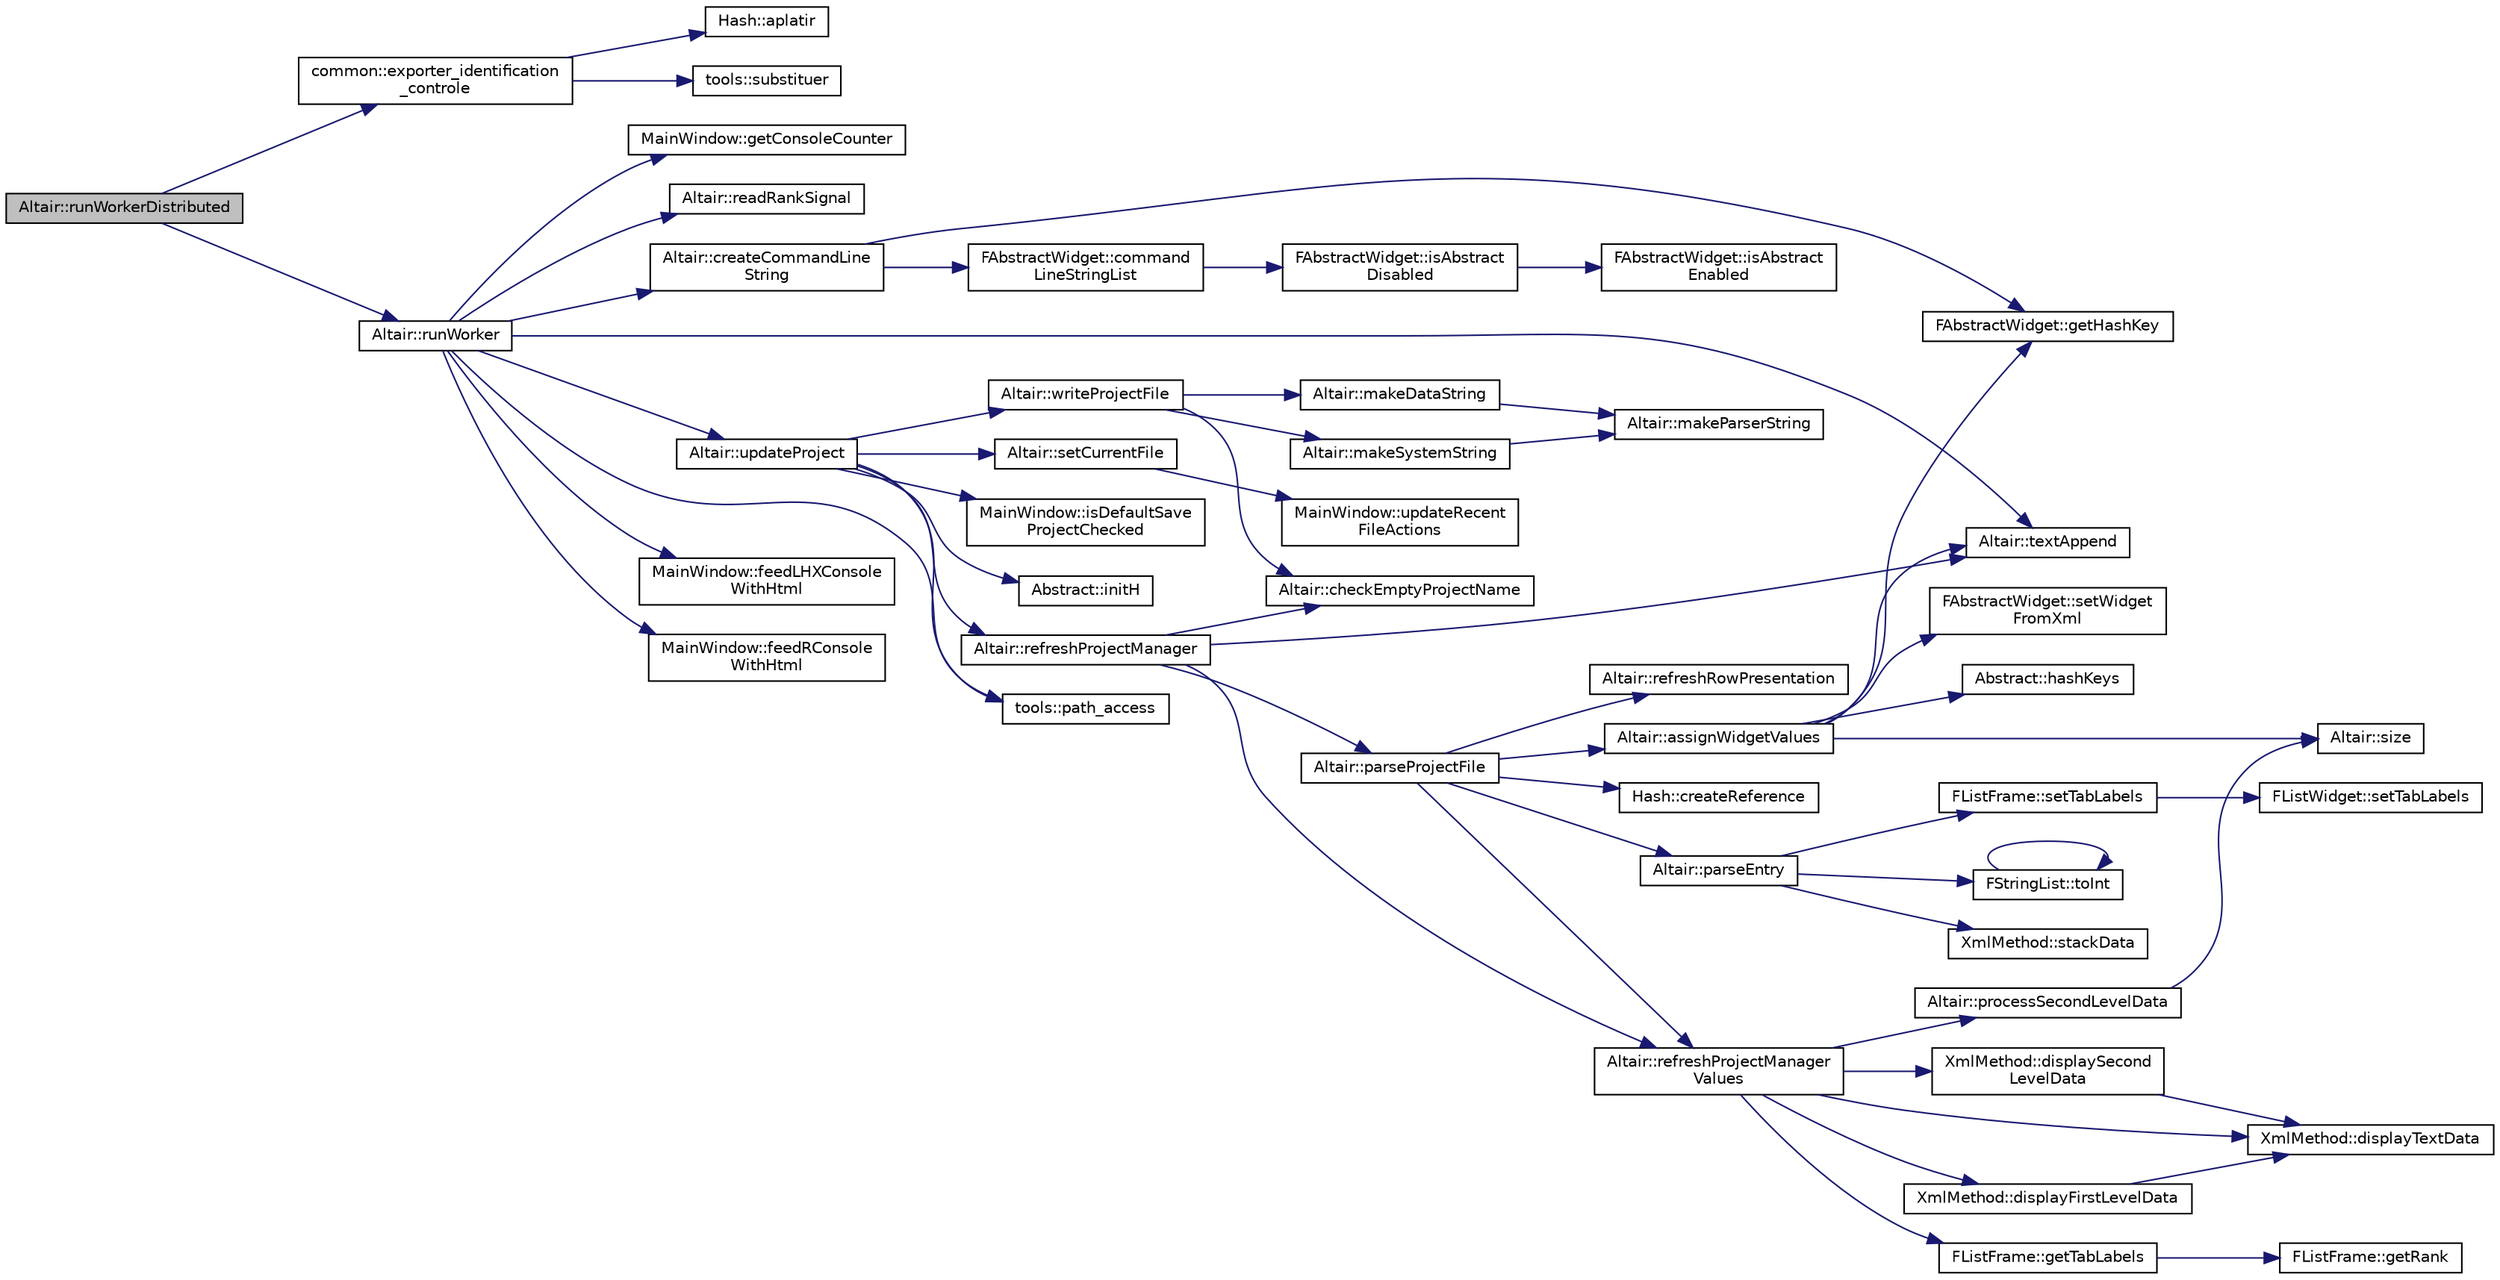 digraph "Altair::runWorkerDistributed"
{
 // INTERACTIVE_SVG=YES
  edge [fontname="Helvetica",fontsize="10",labelfontname="Helvetica",labelfontsize="10"];
  node [fontname="Helvetica",fontsize="10",shape=record];
  rankdir="LR";
  Node949 [label="Altair::runWorkerDistributed",height=0.2,width=0.4,color="black", fillcolor="grey75", style="filled", fontcolor="black"];
  Node949 -> Node950 [color="midnightblue",fontsize="10",style="solid",fontname="Helvetica"];
  Node950 [label="common::exporter_identification\l_controle",height=0.2,width=0.4,color="black", fillcolor="white", style="filled",URL="$classcommon.html#a3149ba29e04e6e5f7f85a2894434bf9e",tooltip="Exporter les caractéristiques du contrôle dans le rapport : Siret, Budget, Employeur, Etablissement. "];
  Node950 -> Node951 [color="midnightblue",fontsize="10",style="solid",fontname="Helvetica"];
  Node951 [label="Hash::aplatir",height=0.2,width=0.4,color="black", fillcolor="white", style="filled",URL="$class_hash.html#a9c6832c663082e153e74bf3fb0c5720a"];
  Node950 -> Node952 [color="midnightblue",fontsize="10",style="solid",fontname="Helvetica"];
  Node952 [label="tools::substituer",height=0.2,width=0.4,color="black", fillcolor="white", style="filled",URL="$classtools.html#a7cba03deaa6e1311c2d0e5fb9fdcfa5c",tooltip="Remplace des chaînes de caractères, lorsqu&#39;elles correspondent à une expression rationnelle, dans une chaîne de caractères donnée par une chaîne de caractères donnée. "];
  Node949 -> Node953 [color="midnightblue",fontsize="10",style="solid",fontname="Helvetica"];
  Node953 [label="Altair::runWorker",height=0.2,width=0.4,color="black", fillcolor="white", style="filled",URL="$class_altair.html#a08b5e402c9a694af09110afe33219080",tooltip="Construction de la ligne de commande pour des bases de paye dans un répertoire donné ..."];
  Node953 -> Node954 [color="midnightblue",fontsize="10",style="solid",fontname="Helvetica"];
  Node954 [label="Altair::createCommandLine\lString",height=0.2,width=0.4,color="black", fillcolor="white", style="filled",URL="$class_altair.html#a40c0d298ef581a802c2b063df08a17a0",tooltip="Génère la ligne de commande à partir des chemins des fichiers de paye. "];
  Node954 -> Node955 [color="midnightblue",fontsize="10",style="solid",fontname="Helvetica"];
  Node955 [label="FAbstractWidget::command\lLineStringList",height=0.2,width=0.4,color="black", fillcolor="white", style="filled",URL="$class_f_abstract_widget.html#a5c45eef47bfac1603a3cce654c96c66b"];
  Node955 -> Node956 [color="midnightblue",fontsize="10",style="solid",fontname="Helvetica"];
  Node956 [label="FAbstractWidget::isAbstract\lDisabled",height=0.2,width=0.4,color="black", fillcolor="white", style="filled",URL="$class_f_abstract_widget.html#a6e974137b3ddc4347eef32a468fd2f9b"];
  Node956 -> Node957 [color="midnightblue",fontsize="10",style="solid",fontname="Helvetica"];
  Node957 [label="FAbstractWidget::isAbstract\lEnabled",height=0.2,width=0.4,color="black", fillcolor="white", style="filled",URL="$class_f_abstract_widget.html#a6bec2d63718d591bf304509947161432"];
  Node954 -> Node958 [color="midnightblue",fontsize="10",style="solid",fontname="Helvetica"];
  Node958 [label="FAbstractWidget::getHashKey",height=0.2,width=0.4,color="black", fillcolor="white", style="filled",URL="$class_f_abstract_widget.html#ae6ba84e8ed8a54dc8121245f35f568fe",tooltip="Retourne la clé de hashage de Hash::wrapper correspondant au composant. "];
  Node953 -> Node959 [color="midnightblue",fontsize="10",style="solid",fontname="Helvetica"];
  Node959 [label="MainWindow::feedLHXConsole\lWithHtml",height=0.2,width=0.4,color="black", fillcolor="white", style="filled",URL="$class_main_window.html#a7ca647c33971b09cd6ef4af33937369e",tooltip="Envoie du texte formaté HTML dans l&#39;onglet Console. "];
  Node953 -> Node960 [color="midnightblue",fontsize="10",style="solid",fontname="Helvetica"];
  Node960 [label="MainWindow::feedRConsole\lWithHtml",height=0.2,width=0.4,color="black", fillcolor="white", style="filled",URL="$class_main_window.html#ad5413bb37042daa28f5fd7d72b4b616c",tooltip="Envoie du texte formaté HTML dans l&#39;onglet Console. "];
  Node953 -> Node961 [color="midnightblue",fontsize="10",style="solid",fontname="Helvetica"];
  Node961 [label="MainWindow::getConsoleCounter",height=0.2,width=0.4,color="black", fillcolor="white", style="filled",URL="$class_main_window.html#a29b1b37488fb3e9d9d716d33e26acb55",tooltip="Limite (si l&#39;option du dialogue de configuration est cochée) le volume de texte en sortie de l&#39;onglet..."];
  Node953 -> Node962 [color="midnightblue",fontsize="10",style="solid",fontname="Helvetica"];
  Node962 [label="tools::path_access",height=0.2,width=0.4,color="black", fillcolor="white", style="filled",URL="$classtools.html#a89d2cd8ffcaed8423439c16d1ee59ab0",tooltip="Renvoie le chemin d&#39;un fichier ou d&#39;un répertoire du répertoire racine de la distribution (adjacent a..."];
  Node953 -> Node963 [color="midnightblue",fontsize="10",style="solid",fontname="Helvetica"];
  Node963 [label="Altair::readRankSignal",height=0.2,width=0.4,color="black", fillcolor="white", style="filled",URL="$class_altair.html#a19ef4b530e210642e2e71c94a2b14bef",tooltip="Lit le fichier rankFile pour l&#39;index de la barre progression, le lit dans   fileRank   et ajuste la b..."];
  Node953 -> Node964 [color="midnightblue",fontsize="10",style="solid",fontname="Helvetica"];
  Node964 [label="Altair::textAppend",height=0.2,width=0.4,color="black", fillcolor="white", style="filled",URL="$class_altair.html#a4995cdc9462838289b5b1df75edba552",tooltip="Ajouter du texte à l&#39;onglet des messages. "];
  Node953 -> Node965 [color="midnightblue",fontsize="10",style="solid",fontname="Helvetica"];
  Node965 [label="Altair::updateProject",height=0.2,width=0.4,color="black", fillcolor="white", style="filled",URL="$class_altair.html#a2eb0a89c3223b2df1c01d2b3b7d1c0eb",tooltip="Rafraichir le projet .alt après avoir actualisé l&#39;interface. "];
  Node965 -> Node966 [color="midnightblue",fontsize="10",style="solid",fontname="Helvetica"];
  Node966 [label="Altair::setCurrentFile",height=0.2,width=0.4,color="black", fillcolor="white", style="filled",URL="$class_altair.html#ad0436bfddbdcdd19cc80154e02b4323c",tooltip="Assigner le fichier courant. "];
  Node966 -> Node967 [color="midnightblue",fontsize="10",style="solid",fontname="Helvetica"];
  Node967 [label="MainWindow::updateRecent\lFileActions",height=0.2,width=0.4,color="black", fillcolor="white", style="filled",URL="$class_main_window.html#affa76730fa370a3466b62a4caee721e3",tooltip="Actualise la liste des fichiers de projet .alt récents dans le menu Fichier. "];
  Node965 -> Node968 [color="midnightblue",fontsize="10",style="solid",fontname="Helvetica"];
  Node968 [label="MainWindow::isDefaultSave\lProjectChecked",height=0.2,width=0.4,color="black", fillcolor="white", style="filled",URL="$class_main_window.html#ab58113ae4ed9a73ec3e3e5f83c98dfcc",tooltip="Vérifie si par défaut le projet .alt doit être enregistré à chaque modification de l&#39;état de l&#39;interf..."];
  Node965 -> Node969 [color="midnightblue",fontsize="10",style="solid",fontname="Helvetica"];
  Node969 [label="Altair::writeProjectFile",height=0.2,width=0.4,color="black", fillcolor="white", style="filled",URL="$class_altair.html#a43120f9909d0284074119529a03df85b",tooltip="Ecrit le projet XML d&#39;extension .alt contenant les références des donnéees de paye. "];
  Node969 -> Node970 [color="midnightblue",fontsize="10",style="solid",fontname="Helvetica"];
  Node970 [label="Altair::checkEmptyProjectName",height=0.2,width=0.4,color="black", fillcolor="white", style="filled",URL="$class_altair.html#a9df2266cd3e2a9905e74bb41c1f9415d",tooltip="Remplace un nom de projet vide par un nom par défaut. "];
  Node969 -> Node971 [color="midnightblue",fontsize="10",style="solid",fontname="Helvetica"];
  Node971 [label="Altair::makeDataString",height=0.2,width=0.4,color="black", fillcolor="white", style="filled",URL="$class_altair.html#a2f8d129da914d8b9ab3cdaf195f92bd1",tooltip="Lance Altair::makeParserString sur le premier item courant de abstractWidgetList (celui des données d..."];
  Node971 -> Node972 [color="midnightblue",fontsize="10",style="solid",fontname="Helvetica"];
  Node972 [label="Altair::makeParserString",height=0.2,width=0.4,color="black", fillcolor="white", style="filled",URL="$class_altair.html#af73cbf33a9e3ff76896a8099b4b154fe",tooltip="Crée la chaîne QString permettant d&#39;écrire un projet XML d&#39;extension .alt Parcourt l&#39;ensemble de la l..."];
  Node969 -> Node973 [color="midnightblue",fontsize="10",style="solid",fontname="Helvetica"];
  Node973 [label="Altair::makeSystemString",height=0.2,width=0.4,color="black", fillcolor="white", style="filled",URL="$class_altair.html#adb7f94af778c4b6874abab74c8ef4016",tooltip="Lance Altair::makeParserString sur l&#39;ensemble de la liste des FWidgets sauf le premier (tous les widg..."];
  Node973 -> Node972 [color="midnightblue",fontsize="10",style="solid",fontname="Helvetica"];
  Node965 -> Node974 [color="midnightblue",fontsize="10",style="solid",fontname="Helvetica"];
  Node974 [label="Abstract::initH",height=0.2,width=0.4,color="black", fillcolor="white", style="filled",URL="$struct_abstract.html#af7b700041c9d75de3f642f15ece3e6ae",tooltip="Réinitialiser toutes les valeurs du de la table de hachage Hash::wrapper. "];
  Node965 -> Node962 [color="midnightblue",fontsize="10",style="solid",fontname="Helvetica"];
  Node965 -> Node975 [color="midnightblue",fontsize="10",style="solid",fontname="Helvetica"];
  Node975 [label="Altair::refreshProjectManager",height=0.2,width=0.4,color="black", fillcolor="white", style="filled",URL="$class_altair.html#ac9d7d8e7cebf70212818f1a8ba7d7d78",tooltip="Rafraîchit le gestionnaire de projet à la droite de l&#39;interface. Fonction globale par défaut..."];
  Node975 -> Node970 [color="midnightblue",fontsize="10",style="solid",fontname="Helvetica"];
  Node975 -> Node976 [color="midnightblue",fontsize="10",style="solid",fontname="Helvetica"];
  Node976 [label="Altair::parseProjectFile",height=0.2,width=0.4,color="black", fillcolor="white", style="filled",URL="$class_altair.html#a41b6c8a35ed8ba14c7c0ce2e6994655f",tooltip="Décode le projet représenté par un pointeur vers QFile ou similaire. "];
  Node976 -> Node977 [color="midnightblue",fontsize="10",style="solid",fontname="Helvetica"];
  Node977 [label="Altair::assignWidgetValues",height=0.2,width=0.4,color="black", fillcolor="white", style="filled",URL="$class_altair.html#a8b7b1fa3e0b567dc1d4721bf88087a68",tooltip="Parcourt l&#39;ensemble des widgets fonctionnels Abstract::abstractWidgetList et actualise leur statut in..."];
  Node977 -> Node958 [color="midnightblue",fontsize="10",style="solid",fontname="Helvetica"];
  Node977 -> Node978 [color="midnightblue",fontsize="10",style="solid",fontname="Helvetica"];
  Node978 [label="Abstract::hashKeys",height=0.2,width=0.4,color="black", fillcolor="white", style="filled",URL="$struct_abstract.html#a634c4a8152edbeb8d96d2ca8f30e1025",tooltip="Récupère toutes les clés de hachage (de Hash::wrapper) des FWidgets qui sont dans le vecteur FAbstrac..."];
  Node977 -> Node979 [color="midnightblue",fontsize="10",style="solid",fontname="Helvetica"];
  Node979 [label="FAbstractWidget::setWidget\lFromXml",height=0.2,width=0.4,color="black", fillcolor="white", style="filled",URL="$class_f_abstract_widget.html#a88c229861e7973810c6ac979d5526c2d"];
  Node977 -> Node980 [color="midnightblue",fontsize="10",style="solid",fontname="Helvetica"];
  Node980 [label="Altair::size",height=0.2,width=0.4,color="black", fillcolor="white", style="filled",URL="$class_altair.html#a78a2870bb9b316c5ad6bcbd64471eeb8",tooltip="Renvoie la taille des données exportées. "];
  Node977 -> Node964 [color="midnightblue",fontsize="10",style="solid",fontname="Helvetica"];
  Node976 -> Node981 [color="midnightblue",fontsize="10",style="solid",fontname="Helvetica"];
  Node981 [label="Hash::createReference",height=0.2,width=0.4,color="black", fillcolor="white", style="filled",URL="$class_hash.html#a2ac10203aa8b32a04d9088e08ddbaab4"];
  Node976 -> Node982 [color="midnightblue",fontsize="10",style="solid",fontname="Helvetica"];
  Node982 [label="Altair::parseEntry",height=0.2,width=0.4,color="black", fillcolor="white", style="filled",URL="$class_altair.html#a3f6193de22ed2034c9b6dbe7a8ac4d97",tooltip="Lors du décodage du projet XML .alt, décoder le noed courant et renvoyer l&#39;empilement des valeurs en ..."];
  Node982 -> Node983 [color="midnightblue",fontsize="10",style="solid",fontname="Helvetica"];
  Node983 [label="FListFrame::setTabLabels",height=0.2,width=0.4,color="black", fillcolor="white", style="filled",URL="$class_f_list_frame.html#a7ecbe60018d55d1a1352c5fd24c5e72e",tooltip="Assigne les titres des onglets de l&#39;onglet central. "];
  Node983 -> Node984 [color="midnightblue",fontsize="10",style="solid",fontname="Helvetica"];
  Node984 [label="FListWidget::setTabLabels",height=0.2,width=0.4,color="black", fillcolor="white", style="filled",URL="$class_f_list_widget.html#aac6eaaeb9946354f743394b54c84a6a7"];
  Node982 -> Node985 [color="midnightblue",fontsize="10",style="solid",fontname="Helvetica"];
  Node985 [label="XmlMethod::stackData",height=0.2,width=0.4,color="black", fillcolor="white", style="filled",URL="$namespace_xml_method.html#abe26f53c2028527b0ebea361faa85221",tooltip="Empile les données pour un noeud donné, pour une profondeur d&#39;enchâssement donnée. "];
  Node982 -> Node986 [color="midnightblue",fontsize="10",style="solid",fontname="Helvetica"];
  Node986 [label="FStringList::toInt",height=0.2,width=0.4,color="black", fillcolor="white", style="filled",URL="$class_f_string_list.html#a71ec48a52b6ca4ffe89400d66f3ff634"];
  Node986 -> Node986 [color="midnightblue",fontsize="10",style="solid",fontname="Helvetica"];
  Node976 -> Node987 [color="midnightblue",fontsize="10",style="solid",fontname="Helvetica"];
  Node987 [label="Altair::refreshProjectManager\lValues",height=0.2,width=0.4,color="black", fillcolor="white", style="filled",URL="$class_altair.html#abf7d1895e52f7b8d7d26e4b5a0e6146a",tooltip="Rafraîchit le gestionnaire de projet à la droite de l&#39;interface. "];
  Node987 -> Node988 [color="midnightblue",fontsize="10",style="solid",fontname="Helvetica"];
  Node988 [label="XmlMethod::displayFirstLevelData",height=0.2,width=0.4,color="black", fillcolor="white", style="filled",URL="$namespace_xml_method.html#a796c4f03d9e7a8057f0102b87eecbd3e"];
  Node988 -> Node989 [color="midnightblue",fontsize="10",style="solid",fontname="Helvetica"];
  Node989 [label="XmlMethod::displayTextData",height=0.2,width=0.4,color="black", fillcolor="white", style="filled",URL="$namespace_xml_method.html#aad1e553eb1ec6f1bb128cc6744cba9e3"];
  Node987 -> Node990 [color="midnightblue",fontsize="10",style="solid",fontname="Helvetica"];
  Node990 [label="XmlMethod::displaySecond\lLevelData",height=0.2,width=0.4,color="black", fillcolor="white", style="filled",URL="$namespace_xml_method.html#ac0a708c4bc4c55df24e60816d69a90cf"];
  Node990 -> Node989 [color="midnightblue",fontsize="10",style="solid",fontname="Helvetica"];
  Node987 -> Node989 [color="midnightblue",fontsize="10",style="solid",fontname="Helvetica"];
  Node987 -> Node991 [color="midnightblue",fontsize="10",style="solid",fontname="Helvetica"];
  Node991 [label="FListFrame::getTabLabels",height=0.2,width=0.4,color="black", fillcolor="white", style="filled",URL="$class_f_list_frame.html#a58337134c45f052ad6bb45c014fd5c3f",tooltip="Lancer un fil d&#39;exécution pour lire l&#39;entête d&#39;un fichier XHL (Année, Mois,...) et classer les fichie..."];
  Node991 -> Node992 [color="midnightblue",fontsize="10",style="solid",fontname="Helvetica"];
  Node992 [label="FListFrame::getRank",height=0.2,width=0.4,color="black", fillcolor="white", style="filled",URL="$class_f_list_frame.html#a4bf0d0d8e56418df395b020d2e66db5f",tooltip="Récupère la taille courante (0-based) du conteneur FListFrame::widgetContainer. "];
  Node987 -> Node993 [color="midnightblue",fontsize="10",style="solid",fontname="Helvetica"];
  Node993 [label="Altair::processSecondLevelData",height=0.2,width=0.4,color="black", fillcolor="white", style="filled",URL="$class_altair.html#adc79f280e4f580298a8dd80e2f7cf712",tooltip="Parcourt la table de chachage Hash::wrapper dans laquelle sont stockés à la clé \"XHL\" les chemins des..."];
  Node993 -> Node980 [color="midnightblue",fontsize="10",style="solid",fontname="Helvetica"];
  Node976 -> Node994 [color="midnightblue",fontsize="10",style="solid",fontname="Helvetica"];
  Node994 [label="Altair::refreshRowPresentation",height=0.2,width=0.4,color="black", fillcolor="white", style="filled",URL="$class_altair.html#a20528df591deee5ad32f28996ba8dc35",tooltip="Raccourcit les chemins dans les onglets en se limitant au non de fichier et les présente  en surligna..."];
  Node975 -> Node987 [color="midnightblue",fontsize="10",style="solid",fontname="Helvetica"];
  Node975 -> Node964 [color="midnightblue",fontsize="10",style="solid",fontname="Helvetica"];
}
